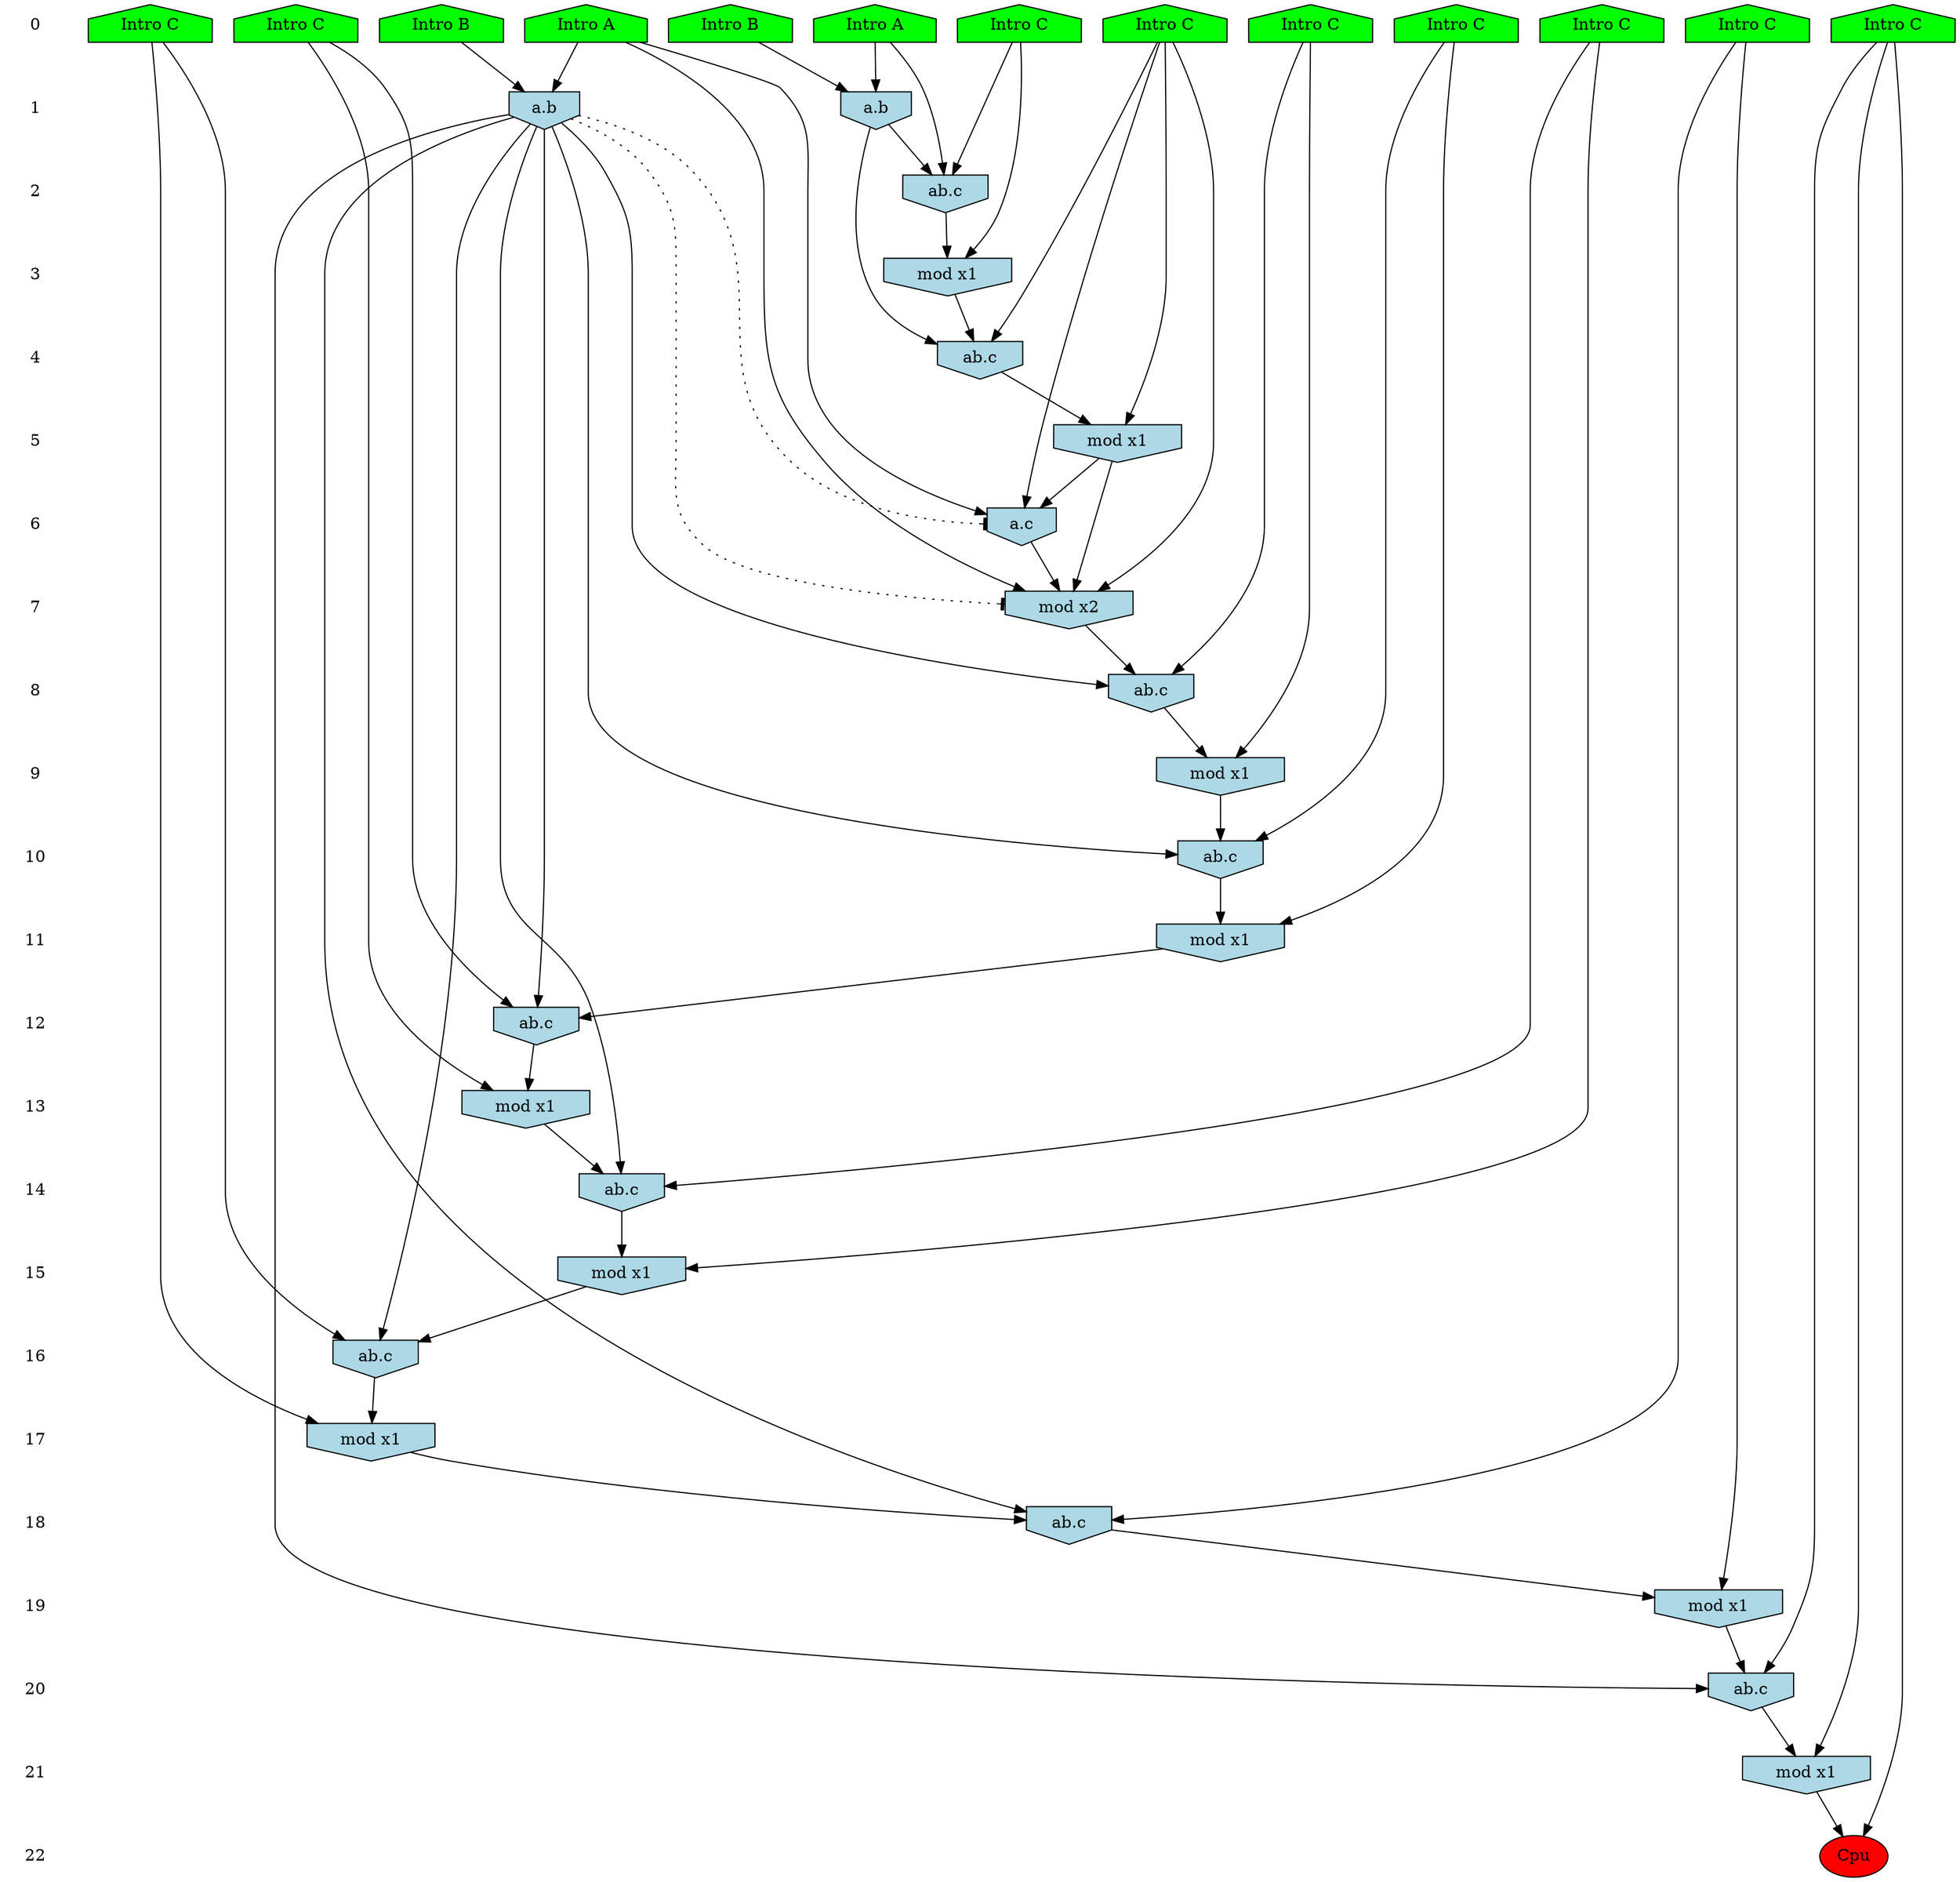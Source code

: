 /* Compression of 1 causal flows obtained in average at 2.062845E+01 t.u */
/* Compressed causal flows were: [3844] */
digraph G{
 ranksep=.5 ; 
{ rank = same ; "0" [shape=plaintext] ; node_1 [label ="Intro A", shape=house, style=filled, fillcolor=green] ;
node_2 [label ="Intro B", shape=house, style=filled, fillcolor=green] ;
node_3 [label ="Intro B", shape=house, style=filled, fillcolor=green] ;
node_4 [label ="Intro A", shape=house, style=filled, fillcolor=green] ;
node_5 [label ="Intro C", shape=house, style=filled, fillcolor=green] ;
node_6 [label ="Intro C", shape=house, style=filled, fillcolor=green] ;
node_7 [label ="Intro C", shape=house, style=filled, fillcolor=green] ;
node_8 [label ="Intro C", shape=house, style=filled, fillcolor=green] ;
node_9 [label ="Intro C", shape=house, style=filled, fillcolor=green] ;
node_10 [label ="Intro C", shape=house, style=filled, fillcolor=green] ;
node_11 [label ="Intro C", shape=house, style=filled, fillcolor=green] ;
node_12 [label ="Intro C", shape=house, style=filled, fillcolor=green] ;
node_13 [label ="Intro C", shape=house, style=filled, fillcolor=green] ;
}
{ rank = same ; "1" [shape=plaintext] ; node_14 [label="a.b", shape=invhouse, style=filled, fillcolor = lightblue] ;
node_21 [label="a.b", shape=invhouse, style=filled, fillcolor = lightblue] ;
}
{ rank = same ; "2" [shape=plaintext] ; node_15 [label="ab.c", shape=invhouse, style=filled, fillcolor = lightblue] ;
}
{ rank = same ; "3" [shape=plaintext] ; node_16 [label="mod x1", shape=invhouse, style=filled, fillcolor = lightblue] ;
}
{ rank = same ; "4" [shape=plaintext] ; node_17 [label="ab.c", shape=invhouse, style=filled, fillcolor = lightblue] ;
}
{ rank = same ; "5" [shape=plaintext] ; node_18 [label="mod x1", shape=invhouse, style=filled, fillcolor = lightblue] ;
}
{ rank = same ; "6" [shape=plaintext] ; node_19 [label="a.c", shape=invhouse, style=filled, fillcolor = lightblue] ;
}
{ rank = same ; "7" [shape=plaintext] ; node_20 [label="mod x2", shape=invhouse, style=filled, fillcolor = lightblue] ;
}
{ rank = same ; "8" [shape=plaintext] ; node_22 [label="ab.c", shape=invhouse, style=filled, fillcolor = lightblue] ;
}
{ rank = same ; "9" [shape=plaintext] ; node_23 [label="mod x1", shape=invhouse, style=filled, fillcolor = lightblue] ;
}
{ rank = same ; "10" [shape=plaintext] ; node_24 [label="ab.c", shape=invhouse, style=filled, fillcolor = lightblue] ;
}
{ rank = same ; "11" [shape=plaintext] ; node_25 [label="mod x1", shape=invhouse, style=filled, fillcolor = lightblue] ;
}
{ rank = same ; "12" [shape=plaintext] ; node_26 [label="ab.c", shape=invhouse, style=filled, fillcolor = lightblue] ;
}
{ rank = same ; "13" [shape=plaintext] ; node_27 [label="mod x1", shape=invhouse, style=filled, fillcolor = lightblue] ;
}
{ rank = same ; "14" [shape=plaintext] ; node_28 [label="ab.c", shape=invhouse, style=filled, fillcolor = lightblue] ;
}
{ rank = same ; "15" [shape=plaintext] ; node_29 [label="mod x1", shape=invhouse, style=filled, fillcolor = lightblue] ;
}
{ rank = same ; "16" [shape=plaintext] ; node_30 [label="ab.c", shape=invhouse, style=filled, fillcolor = lightblue] ;
}
{ rank = same ; "17" [shape=plaintext] ; node_31 [label="mod x1", shape=invhouse, style=filled, fillcolor = lightblue] ;
}
{ rank = same ; "18" [shape=plaintext] ; node_32 [label="ab.c", shape=invhouse, style=filled, fillcolor = lightblue] ;
}
{ rank = same ; "19" [shape=plaintext] ; node_33 [label="mod x1", shape=invhouse, style=filled, fillcolor = lightblue] ;
}
{ rank = same ; "20" [shape=plaintext] ; node_34 [label="ab.c", shape=invhouse, style=filled, fillcolor = lightblue] ;
}
{ rank = same ; "21" [shape=plaintext] ; node_35 [label="mod x1", shape=invhouse, style=filled, fillcolor = lightblue] ;
}
{ rank = same ; "22" [shape=plaintext] ; node_36 [label ="Cpu", style=filled, fillcolor=red] ;
}
"0" -> "1" [style="invis"]; 
"1" -> "2" [style="invis"]; 
"2" -> "3" [style="invis"]; 
"3" -> "4" [style="invis"]; 
"4" -> "5" [style="invis"]; 
"5" -> "6" [style="invis"]; 
"6" -> "7" [style="invis"]; 
"7" -> "8" [style="invis"]; 
"8" -> "9" [style="invis"]; 
"9" -> "10" [style="invis"]; 
"10" -> "11" [style="invis"]; 
"11" -> "12" [style="invis"]; 
"12" -> "13" [style="invis"]; 
"13" -> "14" [style="invis"]; 
"14" -> "15" [style="invis"]; 
"15" -> "16" [style="invis"]; 
"16" -> "17" [style="invis"]; 
"17" -> "18" [style="invis"]; 
"18" -> "19" [style="invis"]; 
"19" -> "20" [style="invis"]; 
"20" -> "21" [style="invis"]; 
"21" -> "22" [style="invis"]; 
node_1 -> node_14
node_2 -> node_14
node_1 -> node_15
node_11 -> node_15
node_14 -> node_15
node_11 -> node_16
node_15 -> node_16
node_5 -> node_17
node_14 -> node_17
node_16 -> node_17
node_5 -> node_18
node_17 -> node_18
node_4 -> node_19
node_5 -> node_19
node_18 -> node_19
node_4 -> node_20
node_5 -> node_20
node_18 -> node_20
node_19 -> node_20
node_3 -> node_21
node_4 -> node_21
node_13 -> node_22
node_20 -> node_22
node_21 -> node_22
node_13 -> node_23
node_22 -> node_23
node_8 -> node_24
node_21 -> node_24
node_23 -> node_24
node_8 -> node_25
node_24 -> node_25
node_10 -> node_26
node_21 -> node_26
node_25 -> node_26
node_10 -> node_27
node_26 -> node_27
node_6 -> node_28
node_21 -> node_28
node_27 -> node_28
node_6 -> node_29
node_28 -> node_29
node_9 -> node_30
node_21 -> node_30
node_29 -> node_30
node_9 -> node_31
node_30 -> node_31
node_12 -> node_32
node_21 -> node_32
node_31 -> node_32
node_12 -> node_33
node_32 -> node_33
node_7 -> node_34
node_21 -> node_34
node_33 -> node_34
node_7 -> node_35
node_34 -> node_35
node_7 -> node_36
node_35 -> node_36
node_21 -> node_20 [style=dotted, arrowhead = tee] 
node_21 -> node_19 [style=dotted, arrowhead = tee] 
}
/*
 Dot generation time: 0.000179
*/